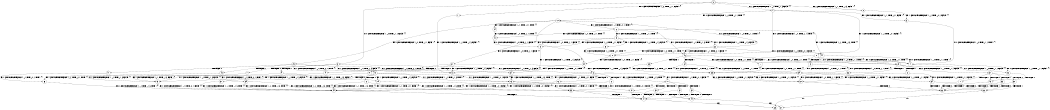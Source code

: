 digraph BCG {
size = "7, 10.5";
center = TRUE;
node [shape = circle];
0 [peripheries = 2];
0 -> 1 [label = "EX !0 !ATOMIC_EXCH_BRANCH (1, +0, TRUE, +1, 1, FALSE) !{}"];
0 -> 2 [label = "EX !1 !ATOMIC_EXCH_BRANCH (1, +1, TRUE, +1, 3, FALSE) !{}"];
0 -> 3 [label = "EX !0 !ATOMIC_EXCH_BRANCH (1, +0, TRUE, +1, 1, FALSE) !{}"];
0 -> 4 [label = "EX !1 !ATOMIC_EXCH_BRANCH (1, +1, TRUE, +1, 3, FALSE) !{}"];
1 -> 5 [label = "EX !1 !ATOMIC_EXCH_BRANCH (1, +1, TRUE, +1, 3, FALSE) !{}"];
2 -> 6 [label = "EX !1 !ATOMIC_EXCH_BRANCH (1, +1, TRUE, +0, 1, FALSE) !{}"];
3 -> 5 [label = "EX !1 !ATOMIC_EXCH_BRANCH (1, +1, TRUE, +1, 3, FALSE) !{}"];
3 -> 7 [label = "TERMINATE !0"];
3 -> 8 [label = "EX !1 !ATOMIC_EXCH_BRANCH (1, +1, TRUE, +1, 3, FALSE) !{}"];
3 -> 9 [label = "TERMINATE !0"];
4 -> 6 [label = "EX !1 !ATOMIC_EXCH_BRANCH (1, +1, TRUE, +0, 1, FALSE) !{}"];
4 -> 10 [label = "EX !0 !ATOMIC_EXCH_BRANCH (1, +0, TRUE, +1, 1, TRUE) !{}"];
4 -> 11 [label = "EX !1 !ATOMIC_EXCH_BRANCH (1, +1, TRUE, +0, 1, FALSE) !{}"];
4 -> 12 [label = "EX !0 !ATOMIC_EXCH_BRANCH (1, +0, TRUE, +1, 1, TRUE) !{}"];
5 -> 13 [label = "EX !1 !ATOMIC_EXCH_BRANCH (1, +1, TRUE, +0, 1, FALSE) !{}"];
6 -> 14 [label = "EX !0 !ATOMIC_EXCH_BRANCH (1, +0, TRUE, +1, 1, TRUE) !{}"];
7 -> 15 [label = "EX !1 !ATOMIC_EXCH_BRANCH (1, +1, TRUE, +1, 3, FALSE) !{}"];
8 -> 13 [label = "EX !1 !ATOMIC_EXCH_BRANCH (1, +1, TRUE, +0, 1, FALSE) !{}"];
8 -> 16 [label = "TERMINATE !0"];
8 -> 17 [label = "EX !1 !ATOMIC_EXCH_BRANCH (1, +1, TRUE, +0, 1, FALSE) !{}"];
8 -> 18 [label = "TERMINATE !0"];
9 -> 15 [label = "EX !1 !ATOMIC_EXCH_BRANCH (1, +1, TRUE, +1, 3, FALSE) !{}"];
9 -> 19 [label = "EX !1 !ATOMIC_EXCH_BRANCH (1, +1, TRUE, +1, 3, FALSE) !{}"];
10 -> 20 [label = "EX !0 !ATOMIC_EXCH_BRANCH (1, +0, TRUE, +1, 1, FALSE) !{}"];
11 -> 14 [label = "EX !0 !ATOMIC_EXCH_BRANCH (1, +0, TRUE, +1, 1, TRUE) !{}"];
11 -> 21 [label = "TERMINATE !1"];
11 -> 22 [label = "EX !0 !ATOMIC_EXCH_BRANCH (1, +0, TRUE, +1, 1, TRUE) !{}"];
11 -> 23 [label = "TERMINATE !1"];
12 -> 20 [label = "EX !0 !ATOMIC_EXCH_BRANCH (1, +0, TRUE, +1, 1, FALSE) !{}"];
12 -> 24 [label = "EX !1 !ATOMIC_EXCH_BRANCH (1, +1, TRUE, +0, 1, TRUE) !{}"];
12 -> 25 [label = "EX !0 !ATOMIC_EXCH_BRANCH (1, +0, TRUE, +1, 1, FALSE) !{}"];
12 -> 26 [label = "EX !1 !ATOMIC_EXCH_BRANCH (1, +1, TRUE, +0, 1, TRUE) !{}"];
13 -> 27 [label = "TERMINATE !0"];
14 -> 28 [label = "EX !0 !ATOMIC_EXCH_BRANCH (1, +0, TRUE, +1, 1, FALSE) !{}"];
15 -> 29 [label = "EX !1 !ATOMIC_EXCH_BRANCH (1, +1, TRUE, +0, 1, FALSE) !{}"];
16 -> 29 [label = "EX !1 !ATOMIC_EXCH_BRANCH (1, +1, TRUE, +0, 1, FALSE) !{}"];
17 -> 27 [label = "TERMINATE !0"];
17 -> 30 [label = "TERMINATE !1"];
17 -> 31 [label = "TERMINATE !0"];
17 -> 32 [label = "TERMINATE !1"];
18 -> 29 [label = "EX !1 !ATOMIC_EXCH_BRANCH (1, +1, TRUE, +0, 1, FALSE) !{}"];
18 -> 33 [label = "EX !1 !ATOMIC_EXCH_BRANCH (1, +1, TRUE, +0, 1, FALSE) !{}"];
19 -> 29 [label = "EX !1 !ATOMIC_EXCH_BRANCH (1, +1, TRUE, +0, 1, FALSE) !{}"];
19 -> 33 [label = "EX !1 !ATOMIC_EXCH_BRANCH (1, +1, TRUE, +0, 1, FALSE) !{}"];
20 -> 34 [label = "EX !1 !ATOMIC_EXCH_BRANCH (1, +1, TRUE, +0, 1, TRUE) !{}"];
21 -> 35 [label = "EX !0 !ATOMIC_EXCH_BRANCH (1, +0, TRUE, +1, 1, TRUE) !{}"];
22 -> 28 [label = "EX !0 !ATOMIC_EXCH_BRANCH (1, +0, TRUE, +1, 1, FALSE) !{}"];
22 -> 36 [label = "TERMINATE !1"];
22 -> 37 [label = "EX !0 !ATOMIC_EXCH_BRANCH (1, +0, TRUE, +1, 1, FALSE) !{}"];
22 -> 38 [label = "TERMINATE !1"];
23 -> 35 [label = "EX !0 !ATOMIC_EXCH_BRANCH (1, +0, TRUE, +1, 1, TRUE) !{}"];
23 -> 39 [label = "EX !0 !ATOMIC_EXCH_BRANCH (1, +0, TRUE, +1, 1, TRUE) !{}"];
24 -> 40 [label = "EX !0 !ATOMIC_EXCH_BRANCH (1, +0, TRUE, +1, 1, TRUE) !{}"];
25 -> 34 [label = "EX !1 !ATOMIC_EXCH_BRANCH (1, +1, TRUE, +0, 1, TRUE) !{}"];
25 -> 41 [label = "TERMINATE !0"];
25 -> 42 [label = "EX !1 !ATOMIC_EXCH_BRANCH (1, +1, TRUE, +0, 1, TRUE) !{}"];
25 -> 43 [label = "TERMINATE !0"];
26 -> 40 [label = "EX !0 !ATOMIC_EXCH_BRANCH (1, +0, TRUE, +1, 1, TRUE) !{}"];
26 -> 44 [label = "EX !1 !ATOMIC_EXCH_BRANCH (1, +1, TRUE, +1, 3, TRUE) !{}"];
26 -> 45 [label = "EX !0 !ATOMIC_EXCH_BRANCH (1, +0, TRUE, +1, 1, TRUE) !{}"];
26 -> 46 [label = "EX !1 !ATOMIC_EXCH_BRANCH (1, +1, TRUE, +1, 3, TRUE) !{}"];
27 -> 47 [label = "TERMINATE !1"];
28 -> 48 [label = "TERMINATE !0"];
29 -> 47 [label = "TERMINATE !1"];
30 -> 47 [label = "TERMINATE !0"];
31 -> 47 [label = "TERMINATE !1"];
31 -> 49 [label = "TERMINATE !1"];
32 -> 47 [label = "TERMINATE !0"];
32 -> 49 [label = "TERMINATE !0"];
33 -> 47 [label = "TERMINATE !1"];
33 -> 49 [label = "TERMINATE !1"];
34 -> 13 [label = "EX !1 !ATOMIC_EXCH_BRANCH (1, +1, TRUE, +1, 3, TRUE) !{}"];
35 -> 50 [label = "EX !0 !ATOMIC_EXCH_BRANCH (1, +0, TRUE, +1, 1, FALSE) !{}"];
36 -> 50 [label = "EX !0 !ATOMIC_EXCH_BRANCH (1, +0, TRUE, +1, 1, FALSE) !{}"];
37 -> 48 [label = "TERMINATE !0"];
37 -> 51 [label = "TERMINATE !1"];
37 -> 52 [label = "TERMINATE !0"];
37 -> 53 [label = "TERMINATE !1"];
38 -> 50 [label = "EX !0 !ATOMIC_EXCH_BRANCH (1, +0, TRUE, +1, 1, FALSE) !{}"];
38 -> 54 [label = "EX !0 !ATOMIC_EXCH_BRANCH (1, +0, TRUE, +1, 1, FALSE) !{}"];
39 -> 50 [label = "EX !0 !ATOMIC_EXCH_BRANCH (1, +0, TRUE, +1, 1, FALSE) !{}"];
39 -> 54 [label = "EX !0 !ATOMIC_EXCH_BRANCH (1, +0, TRUE, +1, 1, FALSE) !{}"];
40 -> 55 [label = "EX !0 !ATOMIC_EXCH_BRANCH (1, +0, TRUE, +1, 1, FALSE) !{}"];
41 -> 56 [label = "EX !1 !ATOMIC_EXCH_BRANCH (1, +1, TRUE, +0, 1, TRUE) !{}"];
42 -> 13 [label = "EX !1 !ATOMIC_EXCH_BRANCH (1, +1, TRUE, +1, 3, TRUE) !{}"];
42 -> 57 [label = "TERMINATE !0"];
42 -> 17 [label = "EX !1 !ATOMIC_EXCH_BRANCH (1, +1, TRUE, +1, 3, TRUE) !{}"];
42 -> 58 [label = "TERMINATE !0"];
43 -> 56 [label = "EX !1 !ATOMIC_EXCH_BRANCH (1, +1, TRUE, +0, 1, TRUE) !{}"];
43 -> 59 [label = "EX !1 !ATOMIC_EXCH_BRANCH (1, +1, TRUE, +0, 1, TRUE) !{}"];
44 -> 14 [label = "EX !0 !ATOMIC_EXCH_BRANCH (1, +0, TRUE, +1, 1, TRUE) !{}"];
45 -> 55 [label = "EX !0 !ATOMIC_EXCH_BRANCH (1, +0, TRUE, +1, 1, FALSE) !{}"];
45 -> 60 [label = "EX !1 !ATOMIC_EXCH_BRANCH (1, +1, TRUE, +1, 3, FALSE) !{}"];
45 -> 61 [label = "EX !0 !ATOMIC_EXCH_BRANCH (1, +0, TRUE, +1, 1, FALSE) !{}"];
45 -> 62 [label = "EX !1 !ATOMIC_EXCH_BRANCH (1, +1, TRUE, +1, 3, FALSE) !{}"];
46 -> 14 [label = "EX !0 !ATOMIC_EXCH_BRANCH (1, +0, TRUE, +1, 1, TRUE) !{}"];
46 -> 63 [label = "TERMINATE !1"];
46 -> 22 [label = "EX !0 !ATOMIC_EXCH_BRANCH (1, +0, TRUE, +1, 1, TRUE) !{}"];
46 -> 64 [label = "TERMINATE !1"];
47 -> 65 [label = "exit"];
48 -> 66 [label = "TERMINATE !1"];
49 -> 67 [label = "exit"];
50 -> 66 [label = "TERMINATE !0"];
51 -> 66 [label = "TERMINATE !0"];
52 -> 66 [label = "TERMINATE !1"];
52 -> 68 [label = "TERMINATE !1"];
53 -> 66 [label = "TERMINATE !0"];
53 -> 68 [label = "TERMINATE !0"];
54 -> 66 [label = "TERMINATE !0"];
54 -> 68 [label = "TERMINATE !0"];
55 -> 5 [label = "EX !1 !ATOMIC_EXCH_BRANCH (1, +1, TRUE, +1, 3, FALSE) !{}"];
56 -> 29 [label = "EX !1 !ATOMIC_EXCH_BRANCH (1, +1, TRUE, +1, 3, TRUE) !{}"];
57 -> 29 [label = "EX !1 !ATOMIC_EXCH_BRANCH (1, +1, TRUE, +1, 3, TRUE) !{}"];
58 -> 29 [label = "EX !1 !ATOMIC_EXCH_BRANCH (1, +1, TRUE, +1, 3, TRUE) !{}"];
58 -> 33 [label = "EX !1 !ATOMIC_EXCH_BRANCH (1, +1, TRUE, +1, 3, TRUE) !{}"];
59 -> 29 [label = "EX !1 !ATOMIC_EXCH_BRANCH (1, +1, TRUE, +1, 3, TRUE) !{}"];
59 -> 33 [label = "EX !1 !ATOMIC_EXCH_BRANCH (1, +1, TRUE, +1, 3, TRUE) !{}"];
60 -> 10 [label = "EX !0 !ATOMIC_EXCH_BRANCH (1, +0, TRUE, +1, 1, TRUE) !{}"];
61 -> 5 [label = "EX !1 !ATOMIC_EXCH_BRANCH (1, +1, TRUE, +1, 3, FALSE) !{}"];
61 -> 69 [label = "TERMINATE !0"];
61 -> 8 [label = "EX !1 !ATOMIC_EXCH_BRANCH (1, +1, TRUE, +1, 3, FALSE) !{}"];
61 -> 70 [label = "TERMINATE !0"];
62 -> 10 [label = "EX !0 !ATOMIC_EXCH_BRANCH (1, +0, TRUE, +1, 1, TRUE) !{}"];
62 -> 44 [label = "EX !1 !ATOMIC_EXCH_BRANCH (1, +1, TRUE, +0, 1, FALSE) !{}"];
62 -> 12 [label = "EX !0 !ATOMIC_EXCH_BRANCH (1, +0, TRUE, +1, 1, TRUE) !{}"];
62 -> 46 [label = "EX !1 !ATOMIC_EXCH_BRANCH (1, +1, TRUE, +0, 1, FALSE) !{}"];
63 -> 35 [label = "EX !0 !ATOMIC_EXCH_BRANCH (1, +0, TRUE, +1, 1, TRUE) !{}"];
64 -> 35 [label = "EX !0 !ATOMIC_EXCH_BRANCH (1, +0, TRUE, +1, 1, TRUE) !{}"];
64 -> 39 [label = "EX !0 !ATOMIC_EXCH_BRANCH (1, +0, TRUE, +1, 1, TRUE) !{}"];
66 -> 65 [label = "exit"];
68 -> 67 [label = "exit"];
69 -> 15 [label = "EX !1 !ATOMIC_EXCH_BRANCH (1, +1, TRUE, +1, 3, FALSE) !{}"];
70 -> 15 [label = "EX !1 !ATOMIC_EXCH_BRANCH (1, +1, TRUE, +1, 3, FALSE) !{}"];
70 -> 19 [label = "EX !1 !ATOMIC_EXCH_BRANCH (1, +1, TRUE, +1, 3, FALSE) !{}"];
}
